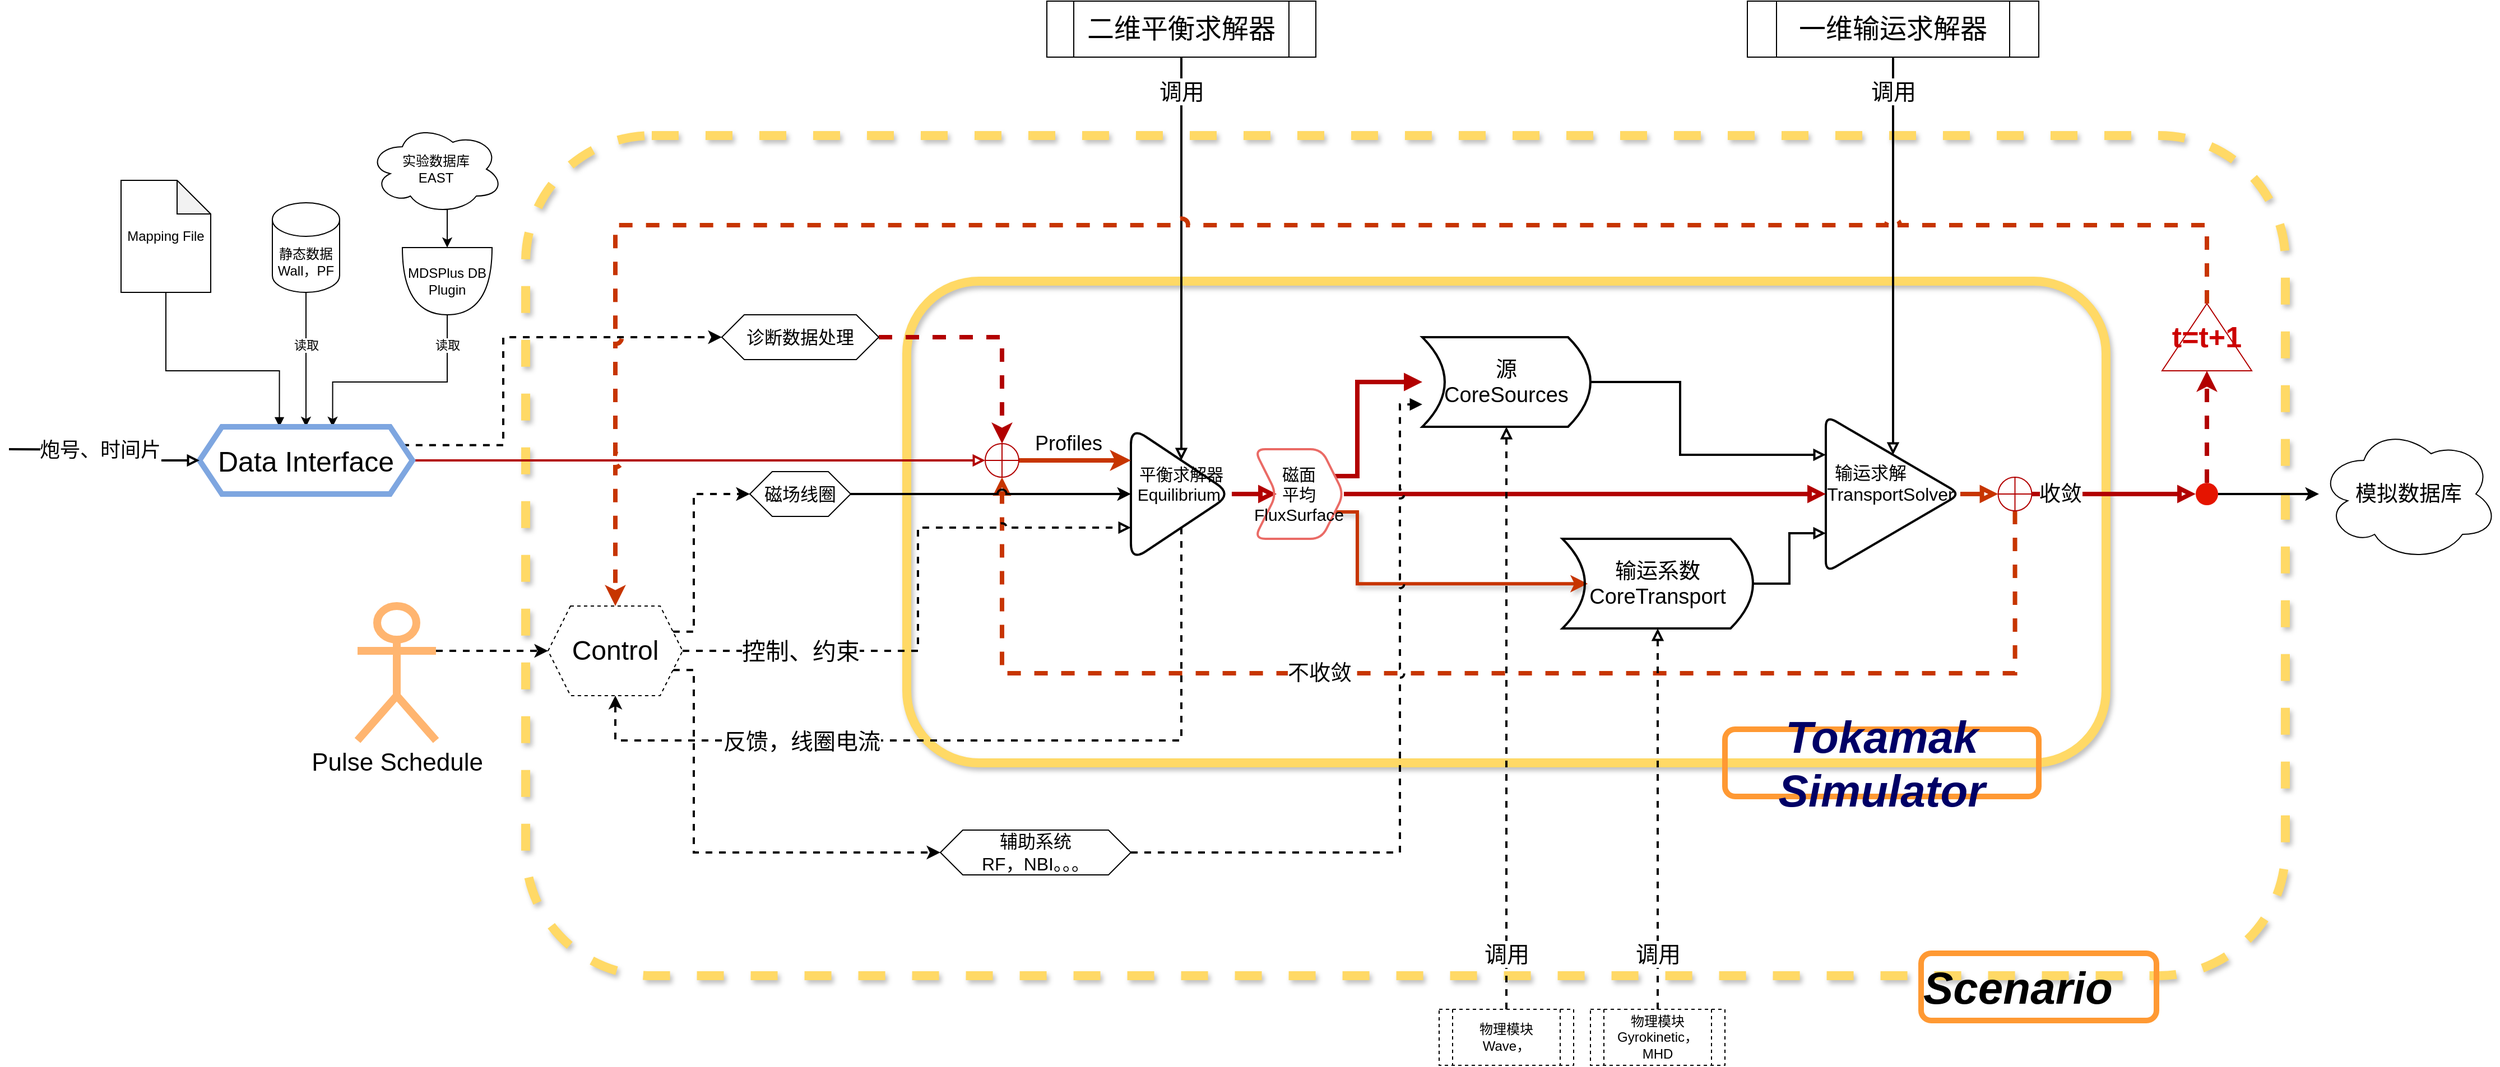 <mxfile>
    <diagram id="THuYh-ym8cFt9KJ00TGt" name="Page-1">
        <mxGraphModel dx="2352" dy="2003" grid="1" gridSize="10" guides="1" tooltips="1" connect="1" arrows="1" fold="1" page="1" pageScale="1" pageWidth="850" pageHeight="1100" math="0" shadow="0">
            <root>
                <mxCell id="0"/>
                <mxCell id="1" parent="0"/>
                <mxCell id="L_pBXImfrmdXrkmZ3-33-18" value="" style="rounded=1;whiteSpace=wrap;html=1;shadow=1;sketch=0;strokeWidth=8;fillColor=none;strokeColor=#FFD966;dashed=1;" parent="1" vertex="1">
                    <mxGeometry x="30" width="1570" height="750" as="geometry"/>
                </mxCell>
                <mxCell id="cIkYoaAPw058XxT0Uyvx-30" value="" style="rounded=1;whiteSpace=wrap;html=1;shadow=1;sketch=0;strokeWidth=8;fillColor=none;strokeColor=#FFD966;" parent="1" vertex="1">
                    <mxGeometry x="370" y="130" width="1070" height="430" as="geometry"/>
                </mxCell>
                <mxCell id="5greAeXIB-viJ6H0r06e-43" style="edgeStyle=orthogonalEdgeStyle;rounded=0;jumpStyle=arc;orthogonalLoop=1;jettySize=auto;html=1;exitX=1;exitY=0.75;exitDx=0;exitDy=0;shadow=1;startArrow=none;startFill=0;strokeWidth=3;fontSize=14;fillColor=#fa6800;strokeColor=#C73500;entryX=0.867;entryY=0.499;entryDx=0;entryDy=0;entryPerimeter=0;" parent="1" source="cIkYoaAPw058XxT0Uyvx-26" target="cIkYoaAPw058XxT0Uyvx-54" edge="1">
                    <mxGeometry relative="1" as="geometry">
                        <mxPoint x="820" y="330" as="sourcePoint"/>
                        <mxPoint x="900" y="401" as="targetPoint"/>
                        <Array as="points">
                            <mxPoint x="772" y="336"/>
                            <mxPoint x="772" y="400"/>
                        </Array>
                    </mxGeometry>
                </mxCell>
                <mxCell id="cIkYoaAPw058XxT0Uyvx-34" style="edgeStyle=orthogonalEdgeStyle;rounded=0;orthogonalLoop=1;jettySize=auto;html=1;exitX=1;exitY=0.5;exitDx=0;exitDy=0;entryX=0;entryY=0.5;entryDx=0;entryDy=0;endArrow=block;endFill=0;strokeWidth=2;fillColor=#e51400;strokeColor=#B20000;" parent="1" source="cIkYoaAPw058XxT0Uyvx-13" target="5greAeXIB-viJ6H0r06e-1" edge="1">
                    <mxGeometry relative="1" as="geometry">
                        <mxPoint x="505.0" y="320" as="targetPoint"/>
                        <Array as="points">
                            <mxPoint x="20" y="290"/>
                            <mxPoint x="20" y="290"/>
                        </Array>
                    </mxGeometry>
                </mxCell>
                <mxCell id="cIkYoaAPw058XxT0Uyvx-10" style="edgeStyle=orthogonalEdgeStyle;rounded=0;orthogonalLoop=1;jettySize=auto;html=1;exitX=0.5;exitY=1;exitDx=0;exitDy=0;exitPerimeter=0;entryX=0.5;entryY=0;entryDx=0;entryDy=0;" parent="1" source="cIkYoaAPw058XxT0Uyvx-1" target="cIkYoaAPw058XxT0Uyvx-13" edge="1">
                    <mxGeometry relative="1" as="geometry">
                        <mxPoint x="-186" y="250" as="targetPoint"/>
                    </mxGeometry>
                </mxCell>
                <mxCell id="cIkYoaAPw058XxT0Uyvx-20" value="读取" style="edgeLabel;html=1;align=center;verticalAlign=middle;resizable=0;points=[];" parent="cIkYoaAPw058XxT0Uyvx-10" vertex="1" connectable="0">
                    <mxGeometry x="-0.3" relative="1" as="geometry">
                        <mxPoint y="4.71" as="offset"/>
                    </mxGeometry>
                </mxCell>
                <mxCell id="cIkYoaAPw058XxT0Uyvx-1" value="静态数据&lt;br&gt;Wall，PF" style="shape=cylinder3;whiteSpace=wrap;html=1;boundedLbl=1;backgroundOutline=1;size=15;" parent="1" vertex="1">
                    <mxGeometry x="-196" y="60" width="60" height="80" as="geometry"/>
                </mxCell>
                <mxCell id="cIkYoaAPw058XxT0Uyvx-11" style="edgeStyle=orthogonalEdgeStyle;rounded=0;orthogonalLoop=1;jettySize=auto;html=1;exitX=0.55;exitY=0.95;exitDx=0;exitDy=0;exitPerimeter=0;entryX=0;entryY=0.5;entryDx=0;entryDy=0;entryPerimeter=0;" parent="1" source="L_pBXImfrmdXrkmZ3-33-9" target="cIkYoaAPw058XxT0Uyvx-4" edge="1">
                    <mxGeometry relative="1" as="geometry">
                        <mxPoint x="-40" y="60" as="sourcePoint"/>
                    </mxGeometry>
                </mxCell>
                <mxCell id="cIkYoaAPw058XxT0Uyvx-9" style="edgeStyle=orthogonalEdgeStyle;rounded=0;orthogonalLoop=1;jettySize=auto;html=1;exitX=0.5;exitY=1;exitDx=0;exitDy=0;exitPerimeter=0;entryX=0.375;entryY=0;entryDx=0;entryDy=0;endArrow=block;endFill=1;startArrow=none;startFill=0;" parent="1" source="cIkYoaAPw058XxT0Uyvx-3" target="cIkYoaAPw058XxT0Uyvx-13" edge="1">
                    <mxGeometry relative="1" as="geometry">
                        <mxPoint x="-233.5" y="250" as="targetPoint"/>
                        <Array as="points">
                            <mxPoint x="-291" y="210"/>
                            <mxPoint x="-190" y="210"/>
                        </Array>
                    </mxGeometry>
                </mxCell>
                <mxCell id="cIkYoaAPw058XxT0Uyvx-3" value="Mapping File" style="shape=note;whiteSpace=wrap;html=1;backgroundOutline=1;darkOpacity=0.05;" parent="1" vertex="1">
                    <mxGeometry x="-331" y="40" width="80" height="100" as="geometry"/>
                </mxCell>
                <mxCell id="cIkYoaAPw058XxT0Uyvx-12" style="edgeStyle=orthogonalEdgeStyle;rounded=0;orthogonalLoop=1;jettySize=auto;html=1;exitX=1;exitY=0.5;exitDx=0;exitDy=0;exitPerimeter=0;entryX=0.625;entryY=0;entryDx=0;entryDy=0;" parent="1" source="cIkYoaAPw058XxT0Uyvx-4" target="cIkYoaAPw058XxT0Uyvx-13" edge="1">
                    <mxGeometry relative="1" as="geometry">
                        <mxPoint x="-138.5" y="250" as="targetPoint"/>
                        <Array as="points">
                            <mxPoint x="-40" y="220"/>
                            <mxPoint x="-142" y="220"/>
                        </Array>
                    </mxGeometry>
                </mxCell>
                <mxCell id="cIkYoaAPw058XxT0Uyvx-19" value="读取" style="edgeLabel;html=1;align=center;verticalAlign=middle;resizable=0;points=[];" parent="cIkYoaAPw058XxT0Uyvx-12" vertex="1" connectable="0">
                    <mxGeometry x="-0.469" relative="1" as="geometry">
                        <mxPoint x="-0.05" y="-27.06" as="offset"/>
                    </mxGeometry>
                </mxCell>
                <mxCell id="cIkYoaAPw058XxT0Uyvx-4" value="MDSPlus DB &lt;br&gt;Plugin" style="shape=or;whiteSpace=wrap;html=1;rotation=0;direction=south;" parent="1" vertex="1">
                    <mxGeometry x="-80" y="100" width="80" height="60" as="geometry"/>
                </mxCell>
                <mxCell id="L_pBXImfrmdXrkmZ3-33-17" style="edgeStyle=orthogonalEdgeStyle;rounded=0;orthogonalLoop=1;jettySize=auto;html=1;exitX=1;exitY=0.25;exitDx=0;exitDy=0;entryX=0;entryY=0.5;entryDx=0;entryDy=0;strokeWidth=2;dashed=1;" parent="1" source="cIkYoaAPw058XxT0Uyvx-13" target="L_pBXImfrmdXrkmZ3-33-15" edge="1">
                    <mxGeometry relative="1" as="geometry">
                        <Array as="points">
                            <mxPoint x="10" y="276"/>
                            <mxPoint x="10" y="180"/>
                        </Array>
                    </mxGeometry>
                </mxCell>
                <mxCell id="cIkYoaAPw058XxT0Uyvx-13" value="&lt;font style=&quot;font-size: 25px&quot;&gt;Data Interface&lt;/font&gt;" style="shape=hexagon;perimeter=hexagonPerimeter2;whiteSpace=wrap;html=1;fixedSize=1;fillColor=none;strokeColor=#7EA6E0;strokeWidth=5;" parent="1" vertex="1">
                    <mxGeometry x="-261" y="260" width="190" height="60" as="geometry"/>
                </mxCell>
                <mxCell id="cIkYoaAPw058XxT0Uyvx-35" style="edgeStyle=orthogonalEdgeStyle;rounded=0;orthogonalLoop=1;jettySize=auto;html=1;exitX=1;exitY=0.5;exitDx=0;exitDy=0;entryX=0;entryY=0.5;entryDx=0;entryDy=0;endArrow=block;endFill=0;strokeWidth=4;fillColor=#e51400;strokeColor=#B20000;" parent="1" source="cIkYoaAPw058XxT0Uyvx-15" target="cIkYoaAPw058XxT0Uyvx-26" edge="1">
                    <mxGeometry relative="1" as="geometry">
                        <Array as="points">
                            <mxPoint x="680" y="320"/>
                            <mxPoint x="680" y="320"/>
                        </Array>
                    </mxGeometry>
                </mxCell>
                <mxCell id="5greAeXIB-viJ6H0r06e-36" style="edgeStyle=orthogonalEdgeStyle;rounded=0;orthogonalLoop=1;jettySize=auto;html=1;exitX=0.5;exitY=1;exitDx=0;exitDy=0;entryX=0.5;entryY=1;entryDx=0;entryDy=0;strokeWidth=2;dashed=1;" parent="1" source="cIkYoaAPw058XxT0Uyvx-15" target="5greAeXIB-viJ6H0r06e-24" edge="1">
                    <mxGeometry relative="1" as="geometry">
                        <Array as="points">
                            <mxPoint x="615" y="540"/>
                            <mxPoint x="110" y="540"/>
                        </Array>
                    </mxGeometry>
                </mxCell>
                <mxCell id="5greAeXIB-viJ6H0r06e-37" value="反馈，线圈电流" style="edgeLabel;html=1;align=center;verticalAlign=middle;resizable=0;points=[];fontSize=20;" parent="5greAeXIB-viJ6H0r06e-36" vertex="1" connectable="0">
                    <mxGeometry x="0.001" y="5" relative="1" as="geometry">
                        <mxPoint x="-161.67" y="-5" as="offset"/>
                    </mxGeometry>
                </mxCell>
                <mxCell id="cIkYoaAPw058XxT0Uyvx-15" value="&lt;font style=&quot;font-size: 15px&quot;&gt;平衡求解器&lt;br&gt;Equilibrium&amp;nbsp; &amp;nbsp;&amp;nbsp;&lt;/font&gt;" style="triangle;whiteSpace=wrap;html=1;rounded=1;sketch=0;shadow=0;fillColor=none;strokeWidth=2;arcSize=32;" parent="1" vertex="1">
                    <mxGeometry x="570" y="260" width="90" height="120" as="geometry"/>
                </mxCell>
                <mxCell id="cIkYoaAPw058XxT0Uyvx-18" value="调用" style="edgeStyle=orthogonalEdgeStyle;rounded=0;orthogonalLoop=1;jettySize=auto;html=1;exitX=0.5;exitY=1;exitDx=0;exitDy=0;endArrow=block;endFill=0;strokeWidth=2;fontSize=20;" parent="1" source="cIkYoaAPw058XxT0Uyvx-17" target="cIkYoaAPw058XxT0Uyvx-15" edge="1">
                    <mxGeometry x="-0.833" relative="1" as="geometry">
                        <mxPoint as="offset"/>
                    </mxGeometry>
                </mxCell>
                <mxCell id="cIkYoaAPw058XxT0Uyvx-17" value="&lt;font style=&quot;font-size: 24px&quot;&gt;二维平衡求解器&lt;/font&gt;" style="shape=process;whiteSpace=wrap;html=1;backgroundOutline=1;" parent="1" vertex="1">
                    <mxGeometry x="495" y="-120" width="240" height="50" as="geometry"/>
                </mxCell>
                <mxCell id="cIkYoaAPw058XxT0Uyvx-37" style="edgeStyle=orthogonalEdgeStyle;rounded=0;orthogonalLoop=1;jettySize=auto;html=1;exitX=1;exitY=0.5;exitDx=0;exitDy=0;endArrow=block;endFill=0;strokeWidth=4;entryX=0;entryY=0.5;entryDx=0;entryDy=0;fillColor=#fa6800;strokeColor=#C73500;" parent="1" source="cIkYoaAPw058XxT0Uyvx-25" target="5greAeXIB-viJ6H0r06e-4" edge="1">
                    <mxGeometry relative="1" as="geometry">
                        <mxPoint x="1334.6" y="320" as="targetPoint"/>
                    </mxGeometry>
                </mxCell>
                <mxCell id="cIkYoaAPw058XxT0Uyvx-25" value="&lt;font style=&quot;font-size: 16px&quot;&gt;输运求解&amp;nbsp; &amp;nbsp; &amp;nbsp; &amp;nbsp; &amp;nbsp;&lt;br style=&quot;font-size: 16px&quot;&gt;TransportSolver&amp;nbsp; &amp;nbsp; &amp;nbsp;&lt;/font&gt;" style="triangle;whiteSpace=wrap;html=1;rounded=1;sketch=0;shadow=0;strokeWidth=2;fillColor=none;fontSize=16;" parent="1" vertex="1">
                    <mxGeometry x="1190" y="250" width="120" height="140" as="geometry"/>
                </mxCell>
                <mxCell id="cIkYoaAPw058XxT0Uyvx-36" style="edgeStyle=orthogonalEdgeStyle;rounded=0;orthogonalLoop=1;jettySize=auto;html=1;exitX=1;exitY=0.5;exitDx=0;exitDy=0;endArrow=block;endFill=0;strokeWidth=4;entryX=0;entryY=0.5;entryDx=0;entryDy=0;fillColor=#e51400;strokeColor=#B20000;" parent="1" source="cIkYoaAPw058XxT0Uyvx-26" target="cIkYoaAPw058XxT0Uyvx-25" edge="1">
                    <mxGeometry relative="1" as="geometry">
                        <mxPoint x="1050" y="300" as="targetPoint"/>
                        <mxPoint x="830" y="320" as="sourcePoint"/>
                    </mxGeometry>
                </mxCell>
                <mxCell id="cIkYoaAPw058XxT0Uyvx-51" style="edgeStyle=orthogonalEdgeStyle;rounded=0;orthogonalLoop=1;jettySize=auto;html=1;endArrow=block;endFill=1;strokeWidth=4;fontSize=19;entryX=0;entryY=0.5;entryDx=0;entryDy=0;exitX=1;exitY=0.25;exitDx=0;exitDy=0;fillColor=#e51400;strokeColor=#B20000;" parent="1" source="cIkYoaAPw058XxT0Uyvx-26" target="cIkYoaAPw058XxT0Uyvx-48" edge="1">
                    <mxGeometry relative="1" as="geometry">
                        <mxPoint x="790" y="260" as="sourcePoint"/>
                        <mxPoint x="810" y="370" as="targetPoint"/>
                        <Array as="points">
                            <mxPoint x="772" y="220"/>
                        </Array>
                    </mxGeometry>
                </mxCell>
                <mxCell id="cIkYoaAPw058XxT0Uyvx-26" value="磁面&lt;br&gt;平均&lt;br style=&quot;font-size: 15px&quot;&gt;FluxSurface" style="shape=step;perimeter=stepPerimeter;whiteSpace=wrap;html=1;fixedSize=1;rounded=1;shadow=0;sketch=0;fillColor=none;strokeWidth=2;fontSize=15;strokeColor=#EA6B66;" parent="1" vertex="1">
                    <mxGeometry x="680" y="280" width="80" height="80" as="geometry"/>
                </mxCell>
                <mxCell id="cIkYoaAPw058XxT0Uyvx-42" style="edgeStyle=orthogonalEdgeStyle;rounded=0;orthogonalLoop=1;jettySize=auto;html=1;exitX=0.5;exitY=1;exitDx=0;exitDy=0;entryX=0.5;entryY=1;entryDx=0;entryDy=0;endArrow=block;endFill=0;strokeWidth=4;fillColor=#fa6800;strokeColor=#C73500;dashed=1;" parent="1" source="5greAeXIB-viJ6H0r06e-4" target="5greAeXIB-viJ6H0r06e-1" edge="1">
                    <mxGeometry relative="1" as="geometry">
                        <Array as="points">
                            <mxPoint x="1359" y="480"/>
                            <mxPoint x="455" y="480"/>
                        </Array>
                        <mxPoint x="1358.75" y="301.25" as="sourcePoint"/>
                        <mxPoint x="523.75" y="301.25" as="targetPoint"/>
                    </mxGeometry>
                </mxCell>
                <mxCell id="cIkYoaAPw058XxT0Uyvx-45" value="不收敛" style="edgeLabel;html=1;align=center;verticalAlign=middle;resizable=0;points=[];fontSize=19;" parent="cIkYoaAPw058XxT0Uyvx-42" vertex="1" connectable="0">
                    <mxGeometry x="0.153" y="5" relative="1" as="geometry">
                        <mxPoint x="-60.88" y="-5" as="offset"/>
                    </mxGeometry>
                </mxCell>
                <mxCell id="cIkYoaAPw058XxT0Uyvx-44" style="edgeStyle=orthogonalEdgeStyle;rounded=0;orthogonalLoop=1;jettySize=auto;html=1;exitX=1;exitY=0.5;exitDx=0;exitDy=0;endArrow=block;endFill=0;strokeWidth=4;entryX=0;entryY=0.5;entryDx=0;entryDy=0;fillColor=#e51400;strokeColor=#B20000;" parent="1" source="5greAeXIB-viJ6H0r06e-4" target="5greAeXIB-viJ6H0r06e-15" edge="1">
                    <mxGeometry relative="1" as="geometry">
                        <mxPoint x="1500" y="320" as="targetPoint"/>
                        <mxPoint x="1377.5" y="320" as="sourcePoint"/>
                    </mxGeometry>
                </mxCell>
                <mxCell id="cIkYoaAPw058XxT0Uyvx-46" value="收敛" style="edgeLabel;html=1;align=center;verticalAlign=middle;resizable=0;points=[];fontSize=19;" parent="cIkYoaAPw058XxT0Uyvx-44" vertex="1" connectable="0">
                    <mxGeometry x="-0.227" y="-1" relative="1" as="geometry">
                        <mxPoint x="-31.9" y="-1" as="offset"/>
                    </mxGeometry>
                </mxCell>
                <mxCell id="cIkYoaAPw058XxT0Uyvx-47" value="物理模块&lt;br&gt;Wave，" style="shape=process;whiteSpace=wrap;html=1;backgroundOutline=1;dashed=1;" parent="1" vertex="1">
                    <mxGeometry x="845" y="780" width="120" height="50" as="geometry"/>
                </mxCell>
                <mxCell id="cIkYoaAPw058XxT0Uyvx-53" style="edgeStyle=orthogonalEdgeStyle;rounded=0;orthogonalLoop=1;jettySize=auto;html=1;exitX=1;exitY=0.5;exitDx=0;exitDy=0;entryX=0;entryY=0.25;entryDx=0;entryDy=0;endArrow=block;endFill=0;strokeWidth=2;fontSize=19;" parent="1" source="cIkYoaAPw058XxT0Uyvx-48" target="cIkYoaAPw058XxT0Uyvx-25" edge="1">
                    <mxGeometry relative="1" as="geometry">
                        <Array as="points">
                            <mxPoint x="1060" y="220"/>
                            <mxPoint x="1060" y="285"/>
                        </Array>
                    </mxGeometry>
                </mxCell>
                <mxCell id="cIkYoaAPw058XxT0Uyvx-48" value="源&lt;br&gt;CoreSources" style="shape=dataStorage;whiteSpace=wrap;html=1;fixedSize=1;rounded=1;shadow=0;sketch=0;strokeColor=#000000;strokeWidth=2;fontSize=19;rotation=0;fillColor=none;flipV=1;flipH=1;" parent="1" vertex="1">
                    <mxGeometry x="830" y="180" width="150" height="80" as="geometry"/>
                </mxCell>
                <mxCell id="cIkYoaAPw058XxT0Uyvx-56" style="edgeStyle=orthogonalEdgeStyle;rounded=0;orthogonalLoop=1;jettySize=auto;html=1;exitX=1;exitY=0.5;exitDx=0;exitDy=0;entryX=0;entryY=0.75;entryDx=0;entryDy=0;endArrow=block;endFill=0;strokeWidth=2;fontSize=19;" parent="1" source="cIkYoaAPw058XxT0Uyvx-54" target="cIkYoaAPw058XxT0Uyvx-25" edge="1">
                    <mxGeometry relative="1" as="geometry"/>
                </mxCell>
                <mxCell id="cIkYoaAPw058XxT0Uyvx-54" value="输运系数&lt;br&gt;CoreTransport" style="shape=dataStorage;whiteSpace=wrap;html=1;fixedSize=1;rounded=1;shadow=0;sketch=0;strokeColor=#000000;strokeWidth=2;fontSize=19;rotation=0;fillColor=none;flipV=1;flipH=1;" parent="1" vertex="1">
                    <mxGeometry x="955" y="360" width="170" height="80" as="geometry"/>
                </mxCell>
                <mxCell id="cIkYoaAPw058XxT0Uyvx-57" value="物理模块&lt;br&gt;Gyrokinetic，MHD" style="shape=process;whiteSpace=wrap;html=1;backgroundOutline=1;dashed=1;" parent="1" vertex="1">
                    <mxGeometry x="980" y="780" width="120" height="50" as="geometry"/>
                </mxCell>
                <mxCell id="cIkYoaAPw058XxT0Uyvx-63" style="edgeStyle=orthogonalEdgeStyle;rounded=0;orthogonalLoop=1;jettySize=auto;html=1;endArrow=block;endFill=0;strokeWidth=2;fontSize=20;" parent="1" source="cIkYoaAPw058XxT0Uyvx-58" target="cIkYoaAPw058XxT0Uyvx-25" edge="1">
                    <mxGeometry relative="1" as="geometry"/>
                </mxCell>
                <mxCell id="cIkYoaAPw058XxT0Uyvx-64" value="调用" style="edgeLabel;html=1;align=center;verticalAlign=middle;resizable=0;points=[];fontSize=20;" parent="cIkYoaAPw058XxT0Uyvx-63" vertex="1" connectable="0">
                    <mxGeometry x="-0.263" y="-2" relative="1" as="geometry">
                        <mxPoint x="2" y="-101.43" as="offset"/>
                    </mxGeometry>
                </mxCell>
                <mxCell id="cIkYoaAPw058XxT0Uyvx-58" value="&lt;font style=&quot;font-size: 24px&quot;&gt;一维输运求解器&lt;/font&gt;" style="shape=process;whiteSpace=wrap;html=1;backgroundOutline=1;fontSize=14;" parent="1" vertex="1">
                    <mxGeometry x="1120" y="-120" width="260" height="50" as="geometry"/>
                </mxCell>
                <mxCell id="cIkYoaAPw058XxT0Uyvx-59" value="调用" style="edgeStyle=orthogonalEdgeStyle;rounded=0;orthogonalLoop=1;jettySize=auto;html=1;exitX=0.5;exitY=0;exitDx=0;exitDy=0;endArrow=block;endFill=0;dashed=1;strokeWidth=2;fontSize=20;entryX=0.5;entryY=1;entryDx=0;entryDy=0;" parent="1" source="cIkYoaAPw058XxT0Uyvx-47" target="cIkYoaAPw058XxT0Uyvx-48" edge="1">
                    <mxGeometry x="-0.808" relative="1" as="geometry">
                        <mxPoint x="890" y="540" as="sourcePoint"/>
                        <mxPoint x="890" y="320" as="targetPoint"/>
                        <mxPoint as="offset"/>
                        <Array as="points">
                            <mxPoint x="905" y="510"/>
                            <mxPoint x="905" y="510"/>
                        </Array>
                    </mxGeometry>
                </mxCell>
                <mxCell id="cIkYoaAPw058XxT0Uyvx-60" value="调用" style="edgeStyle=orthogonalEdgeStyle;rounded=0;orthogonalLoop=1;jettySize=auto;html=1;exitX=0.5;exitY=0;exitDx=0;exitDy=0;endArrow=block;endFill=0;dashed=1;strokeWidth=2;entryX=0.5;entryY=1;entryDx=0;entryDy=0;fontSize=20;" parent="1" source="cIkYoaAPw058XxT0Uyvx-57" target="cIkYoaAPw058XxT0Uyvx-54" edge="1">
                    <mxGeometry x="-0.706" relative="1" as="geometry">
                        <mxPoint x="1064.5" y="570" as="sourcePoint"/>
                        <mxPoint x="1064.5" y="260" as="targetPoint"/>
                        <mxPoint as="offset"/>
                    </mxGeometry>
                </mxCell>
                <mxCell id="cIkYoaAPw058XxT0Uyvx-65" value="&lt;font color=&quot;#000066&quot; size=&quot;1&quot;&gt;&lt;span style=&quot;font-size: 40px&quot;&gt;Tokamak Simulator&lt;/span&gt;&lt;/font&gt;" style="text;html=1;fillColor=none;align=center;verticalAlign=middle;whiteSpace=wrap;rounded=1;shadow=0;sketch=0;fontSize=16;fontStyle=3;strokeColor=#FF9933;strokeWidth=5;" parent="1" vertex="1">
                    <mxGeometry x="1100" y="530" width="280" height="60" as="geometry"/>
                </mxCell>
                <mxCell id="cIkYoaAPw058XxT0Uyvx-66" style="edgeStyle=orthogonalEdgeStyle;rounded=0;orthogonalLoop=1;jettySize=auto;html=1;entryX=0;entryY=0.5;entryDx=0;entryDy=0;endArrow=block;endFill=0;strokeWidth=2;" parent="1" target="cIkYoaAPw058XxT0Uyvx-13" edge="1">
                    <mxGeometry relative="1" as="geometry">
                        <mxPoint x="-431" y="280" as="sourcePoint"/>
                        <mxPoint x="-296" y="279.5" as="targetPoint"/>
                    </mxGeometry>
                </mxCell>
                <mxCell id="cIkYoaAPw058XxT0Uyvx-70" value="炮号、时间片" style="edgeLabel;html=1;align=center;verticalAlign=middle;resizable=0;points=[];fontSize=18;" parent="cIkYoaAPw058XxT0Uyvx-66" vertex="1" connectable="0">
                    <mxGeometry x="-0.236" y="4" relative="1" as="geometry">
                        <mxPoint x="12.35" y="4" as="offset"/>
                    </mxGeometry>
                </mxCell>
                <mxCell id="cIkYoaAPw058XxT0Uyvx-73" style="edgeStyle=orthogonalEdgeStyle;rounded=0;orthogonalLoop=1;jettySize=auto;html=1;exitX=1;exitY=0.5;exitDx=0;exitDy=0;entryX=0;entryY=0.75;entryDx=0;entryDy=0;startArrow=none;startFill=0;endArrow=block;endFill=0;strokeWidth=2;fontSize=18;fontColor=#7EA6E0;jumpStyle=arc;dashed=1;" parent="1" source="5greAeXIB-viJ6H0r06e-24" target="cIkYoaAPw058XxT0Uyvx-15" edge="1">
                    <mxGeometry relative="1" as="geometry">
                        <mxPoint x="310" y="500" as="sourcePoint"/>
                        <Array as="points">
                            <mxPoint x="380" y="460"/>
                            <mxPoint x="380" y="350"/>
                        </Array>
                        <mxPoint x="325" y="390" as="targetPoint"/>
                    </mxGeometry>
                </mxCell>
                <mxCell id="cIkYoaAPw058XxT0Uyvx-75" value="&lt;font style=&quot;font-size: 21px&quot; color=&quot;#000000&quot;&gt;控制、约束&lt;/font&gt;" style="edgeLabel;html=1;align=center;verticalAlign=middle;resizable=0;points=[];fontSize=18;fontColor=#7EA6E0;" parent="cIkYoaAPw058XxT0Uyvx-73" vertex="1" connectable="0">
                    <mxGeometry x="-0.369" y="-1" relative="1" as="geometry">
                        <mxPoint x="-56.67" y="-1" as="offset"/>
                    </mxGeometry>
                </mxCell>
                <mxCell id="cIkYoaAPw058XxT0Uyvx-74" value="&lt;span style=&quot;color: rgb(0 , 0 , 0) ; font-size: 22px&quot;&gt;Pulse Schedule&lt;/span&gt;" style="shape=umlActor;verticalLabelPosition=bottom;verticalAlign=top;html=1;outlineConnect=0;rounded=1;shadow=0;sketch=0;strokeWidth=7;fillColor=none;fontSize=18;fontColor=#7EA6E0;strokeColor=#FFB570;" parent="1" vertex="1">
                    <mxGeometry x="-120" y="420" width="70" height="120" as="geometry"/>
                </mxCell>
                <mxCell id="5greAeXIB-viJ6H0r06e-27" style="edgeStyle=orthogonalEdgeStyle;rounded=0;orthogonalLoop=1;jettySize=auto;html=1;exitX=1;exitY=0.5;exitDx=0;exitDy=0;entryX=0;entryY=0.25;entryDx=0;entryDy=0;strokeWidth=4;fillColor=#fa6800;strokeColor=#C73500;" parent="1" source="5greAeXIB-viJ6H0r06e-1" target="cIkYoaAPw058XxT0Uyvx-15" edge="1">
                    <mxGeometry relative="1" as="geometry"/>
                </mxCell>
                <mxCell id="5greAeXIB-viJ6H0r06e-28" value="&lt;font style=&quot;font-size: 18px&quot;&gt;Profiles&lt;/font&gt;" style="edgeLabel;html=1;align=center;verticalAlign=middle;resizable=0;points=[];" parent="5greAeXIB-viJ6H0r06e-27" vertex="1" connectable="0">
                    <mxGeometry x="-0.244" relative="1" as="geometry">
                        <mxPoint x="6" y="-15" as="offset"/>
                    </mxGeometry>
                </mxCell>
                <mxCell id="5greAeXIB-viJ6H0r06e-1" value="" style="shape=orEllipse;perimeter=ellipsePerimeter;whiteSpace=wrap;html=1;backgroundOutline=1;strokeColor=#B20000;fontColor=#ffffff;fillColor=none;" parent="1" vertex="1">
                    <mxGeometry x="440" y="275" width="30" height="30" as="geometry"/>
                </mxCell>
                <mxCell id="5greAeXIB-viJ6H0r06e-4" value="" style="shape=orEllipse;perimeter=ellipsePerimeter;whiteSpace=wrap;html=1;backgroundOutline=1;strokeColor=#B20000;fontColor=#ffffff;fillColor=none;" parent="1" vertex="1">
                    <mxGeometry x="1343.75" y="305" width="30" height="30" as="geometry"/>
                </mxCell>
                <mxCell id="5greAeXIB-viJ6H0r06e-19" value="" style="edgeStyle=orthogonalEdgeStyle;rounded=0;orthogonalLoop=1;jettySize=auto;html=1;strokeWidth=2;entryX=0;entryY=0.5;entryDx=0;entryDy=0;entryPerimeter=0;" parent="1" source="5greAeXIB-viJ6H0r06e-15" target="L_pBXImfrmdXrkmZ3-33-8" edge="1">
                    <mxGeometry relative="1" as="geometry">
                        <mxPoint x="1620" y="320" as="targetPoint"/>
                    </mxGeometry>
                </mxCell>
                <mxCell id="L_pBXImfrmdXrkmZ3-33-7" style="edgeStyle=orthogonalEdgeStyle;rounded=0;orthogonalLoop=1;jettySize=auto;html=1;exitX=0.5;exitY=0;exitDx=0;exitDy=0;entryX=0;entryY=0.5;entryDx=0;entryDy=0;fillColor=#e51400;strokeColor=#B20000;strokeWidth=4;dashed=1;" parent="1" source="5greAeXIB-viJ6H0r06e-15" target="L_pBXImfrmdXrkmZ3-33-3" edge="1">
                    <mxGeometry relative="1" as="geometry"/>
                </mxCell>
                <mxCell id="5greAeXIB-viJ6H0r06e-15" value="" style="ellipse;fillColor=#e51400;fontColor=#ffffff;strokeColor=none;" parent="1" vertex="1">
                    <mxGeometry x="1520" y="310" width="20" height="20" as="geometry"/>
                </mxCell>
                <mxCell id="5greAeXIB-viJ6H0r06e-23" style="edgeStyle=orthogonalEdgeStyle;rounded=0;orthogonalLoop=1;jettySize=auto;html=1;exitX=1;exitY=0.333;exitDx=0;exitDy=0;strokeWidth=2;entryX=0;entryY=0.5;entryDx=0;entryDy=0;exitPerimeter=0;dashed=1;" parent="1" source="cIkYoaAPw058XxT0Uyvx-74" target="5greAeXIB-viJ6H0r06e-24" edge="1">
                    <mxGeometry relative="1" as="geometry">
                        <mxPoint x="230" y="560" as="targetPoint"/>
                        <mxPoint x="70" y="440" as="sourcePoint"/>
                    </mxGeometry>
                </mxCell>
                <mxCell id="5greAeXIB-viJ6H0r06e-30" style="edgeStyle=orthogonalEdgeStyle;rounded=0;orthogonalLoop=1;jettySize=auto;html=1;exitX=1;exitY=0.25;exitDx=0;exitDy=0;entryX=0;entryY=0.5;entryDx=0;entryDy=0;strokeWidth=2;dashed=1;" parent="1" source="5greAeXIB-viJ6H0r06e-24" target="5greAeXIB-viJ6H0r06e-29" edge="1">
                    <mxGeometry relative="1" as="geometry">
                        <Array as="points">
                            <mxPoint x="180" y="443"/>
                            <mxPoint x="180" y="320"/>
                        </Array>
                    </mxGeometry>
                </mxCell>
                <mxCell id="5greAeXIB-viJ6H0r06e-34" style="edgeStyle=orthogonalEdgeStyle;rounded=0;orthogonalLoop=1;jettySize=auto;html=1;exitX=1;exitY=0.75;exitDx=0;exitDy=0;entryX=0;entryY=0.5;entryDx=0;entryDy=0;strokeWidth=2;dashed=1;" parent="1" source="5greAeXIB-viJ6H0r06e-24" target="5greAeXIB-viJ6H0r06e-32" edge="1">
                    <mxGeometry relative="1" as="geometry">
                        <Array as="points">
                            <mxPoint x="180" y="477"/>
                            <mxPoint x="180" y="640"/>
                        </Array>
                    </mxGeometry>
                </mxCell>
                <mxCell id="5greAeXIB-viJ6H0r06e-24" value="&lt;font style=&quot;font-size: 24px&quot;&gt;Control&lt;/font&gt;" style="shape=hexagon;perimeter=hexagonPerimeter2;whiteSpace=wrap;html=1;fixedSize=1;dashed=1;" parent="1" vertex="1">
                    <mxGeometry x="50" y="420" width="120" height="80" as="geometry"/>
                </mxCell>
                <mxCell id="5greAeXIB-viJ6H0r06e-31" style="edgeStyle=orthogonalEdgeStyle;rounded=0;orthogonalLoop=1;jettySize=auto;html=1;exitX=1;exitY=0.5;exitDx=0;exitDy=0;entryX=0;entryY=0.5;entryDx=0;entryDy=0;strokeWidth=2;jumpStyle=arc;" parent="1" source="5greAeXIB-viJ6H0r06e-29" target="cIkYoaAPw058XxT0Uyvx-15" edge="1">
                    <mxGeometry relative="1" as="geometry"/>
                </mxCell>
                <mxCell id="5greAeXIB-viJ6H0r06e-29" value="&lt;font style=&quot;font-size: 16px&quot;&gt;磁场线圈&lt;/font&gt;" style="shape=hexagon;perimeter=hexagonPerimeter2;whiteSpace=wrap;html=1;fixedSize=1;" parent="1" vertex="1">
                    <mxGeometry x="230" y="300" width="90" height="40" as="geometry"/>
                </mxCell>
                <mxCell id="L_pBXImfrmdXrkmZ3-33-20" style="edgeStyle=orthogonalEdgeStyle;rounded=0;orthogonalLoop=1;jettySize=auto;html=1;exitX=1;exitY=0.5;exitDx=0;exitDy=0;entryX=0;entryY=0.75;entryDx=0;entryDy=0;endArrow=block;endFill=1;strokeColor=#000000;strokeWidth=2;jumpStyle=arc;dashed=1;" parent="1" source="5greAeXIB-viJ6H0r06e-32" target="cIkYoaAPw058XxT0Uyvx-48" edge="1">
                    <mxGeometry relative="1" as="geometry">
                        <Array as="points">
                            <mxPoint x="810" y="640"/>
                            <mxPoint x="810" y="240"/>
                        </Array>
                    </mxGeometry>
                </mxCell>
                <mxCell id="5greAeXIB-viJ6H0r06e-32" value="&lt;font style=&quot;font-size: 16px&quot;&gt;辅助系统&lt;br&gt;RF，NBI。。。&lt;/font&gt;" style="shape=hexagon;perimeter=hexagonPerimeter2;whiteSpace=wrap;html=1;fixedSize=1;" parent="1" vertex="1">
                    <mxGeometry x="400" y="620" width="170" height="40" as="geometry"/>
                </mxCell>
                <mxCell id="L_pBXImfrmdXrkmZ3-33-3" value="&lt;font color=&quot;#cc0000&quot; size=&quot;1&quot;&gt;&lt;b style=&quot;font-size: 26px&quot;&gt;t=t+1&lt;/b&gt;&lt;/font&gt;" style="triangle;whiteSpace=wrap;html=1;direction=north;strokeColor=#B20000;fontColor=#ffffff;fillColor=none;" parent="1" vertex="1">
                    <mxGeometry x="1490" y="150" width="80" height="60" as="geometry"/>
                </mxCell>
                <mxCell id="L_pBXImfrmdXrkmZ3-33-5" style="edgeStyle=orthogonalEdgeStyle;rounded=0;orthogonalLoop=1;jettySize=auto;html=1;exitX=1;exitY=0.5;exitDx=0;exitDy=0;strokeWidth=4;entryX=0.5;entryY=0;entryDx=0;entryDy=0;jumpStyle=arc;fillColor=#fa6800;strokeColor=#C73500;dashed=1;" parent="1" source="L_pBXImfrmdXrkmZ3-33-3" target="5greAeXIB-viJ6H0r06e-24" edge="1">
                    <mxGeometry relative="1" as="geometry">
                        <mxPoint x="110" y="340" as="targetPoint"/>
                        <Array as="points">
                            <mxPoint x="1530" y="80"/>
                            <mxPoint x="110" y="80"/>
                        </Array>
                        <mxPoint x="1530" y="310" as="sourcePoint"/>
                    </mxGeometry>
                </mxCell>
                <mxCell id="L_pBXImfrmdXrkmZ3-33-8" value="&lt;font style=&quot;font-size: 19px&quot;&gt;模拟数据库&lt;/font&gt;" style="ellipse;shape=cloud;whiteSpace=wrap;html=1;fontFamily=Helvetica;fontSize=12;fontColor=#000000;align=center;strokeColor=#000000;" parent="1" vertex="1">
                    <mxGeometry x="1630" y="260" width="160" height="120" as="geometry"/>
                </mxCell>
                <mxCell id="L_pBXImfrmdXrkmZ3-33-9" value="实验数据库&lt;br&gt;EAST" style="ellipse;shape=cloud;whiteSpace=wrap;html=1;fillColor=none;" parent="1" vertex="1">
                    <mxGeometry x="-110" y="-10" width="120" height="80" as="geometry"/>
                </mxCell>
                <mxCell id="L_pBXImfrmdXrkmZ3-33-16" style="edgeStyle=orthogonalEdgeStyle;rounded=0;orthogonalLoop=1;jettySize=auto;html=1;exitX=1;exitY=0.5;exitDx=0;exitDy=0;entryX=0.5;entryY=0;entryDx=0;entryDy=0;strokeWidth=4;fillColor=#e51400;strokeColor=#B20000;dashed=1;" parent="1" source="L_pBXImfrmdXrkmZ3-33-15" target="5greAeXIB-viJ6H0r06e-1" edge="1">
                    <mxGeometry relative="1" as="geometry"/>
                </mxCell>
                <mxCell id="L_pBXImfrmdXrkmZ3-33-15" value="&lt;font style=&quot;font-size: 16px&quot;&gt;诊断数据处理&lt;/font&gt;" style="shape=hexagon;perimeter=hexagonPerimeter2;whiteSpace=wrap;html=1;fixedSize=1;" parent="1" vertex="1">
                    <mxGeometry x="205" y="160" width="140" height="40" as="geometry"/>
                </mxCell>
                <mxCell id="L_pBXImfrmdXrkmZ3-33-19" value="Scenario" style="text;rounded=1;shadow=0;strokeColor=#FF9933;html=1;fontSize=40;verticalAlign=middle;fontStyle=3;strokeWidth=5;" parent="1" vertex="1">
                    <mxGeometry x="1275" y="730" width="210" height="60" as="geometry"/>
                </mxCell>
            </root>
        </mxGraphModel>
    </diagram>
</mxfile>